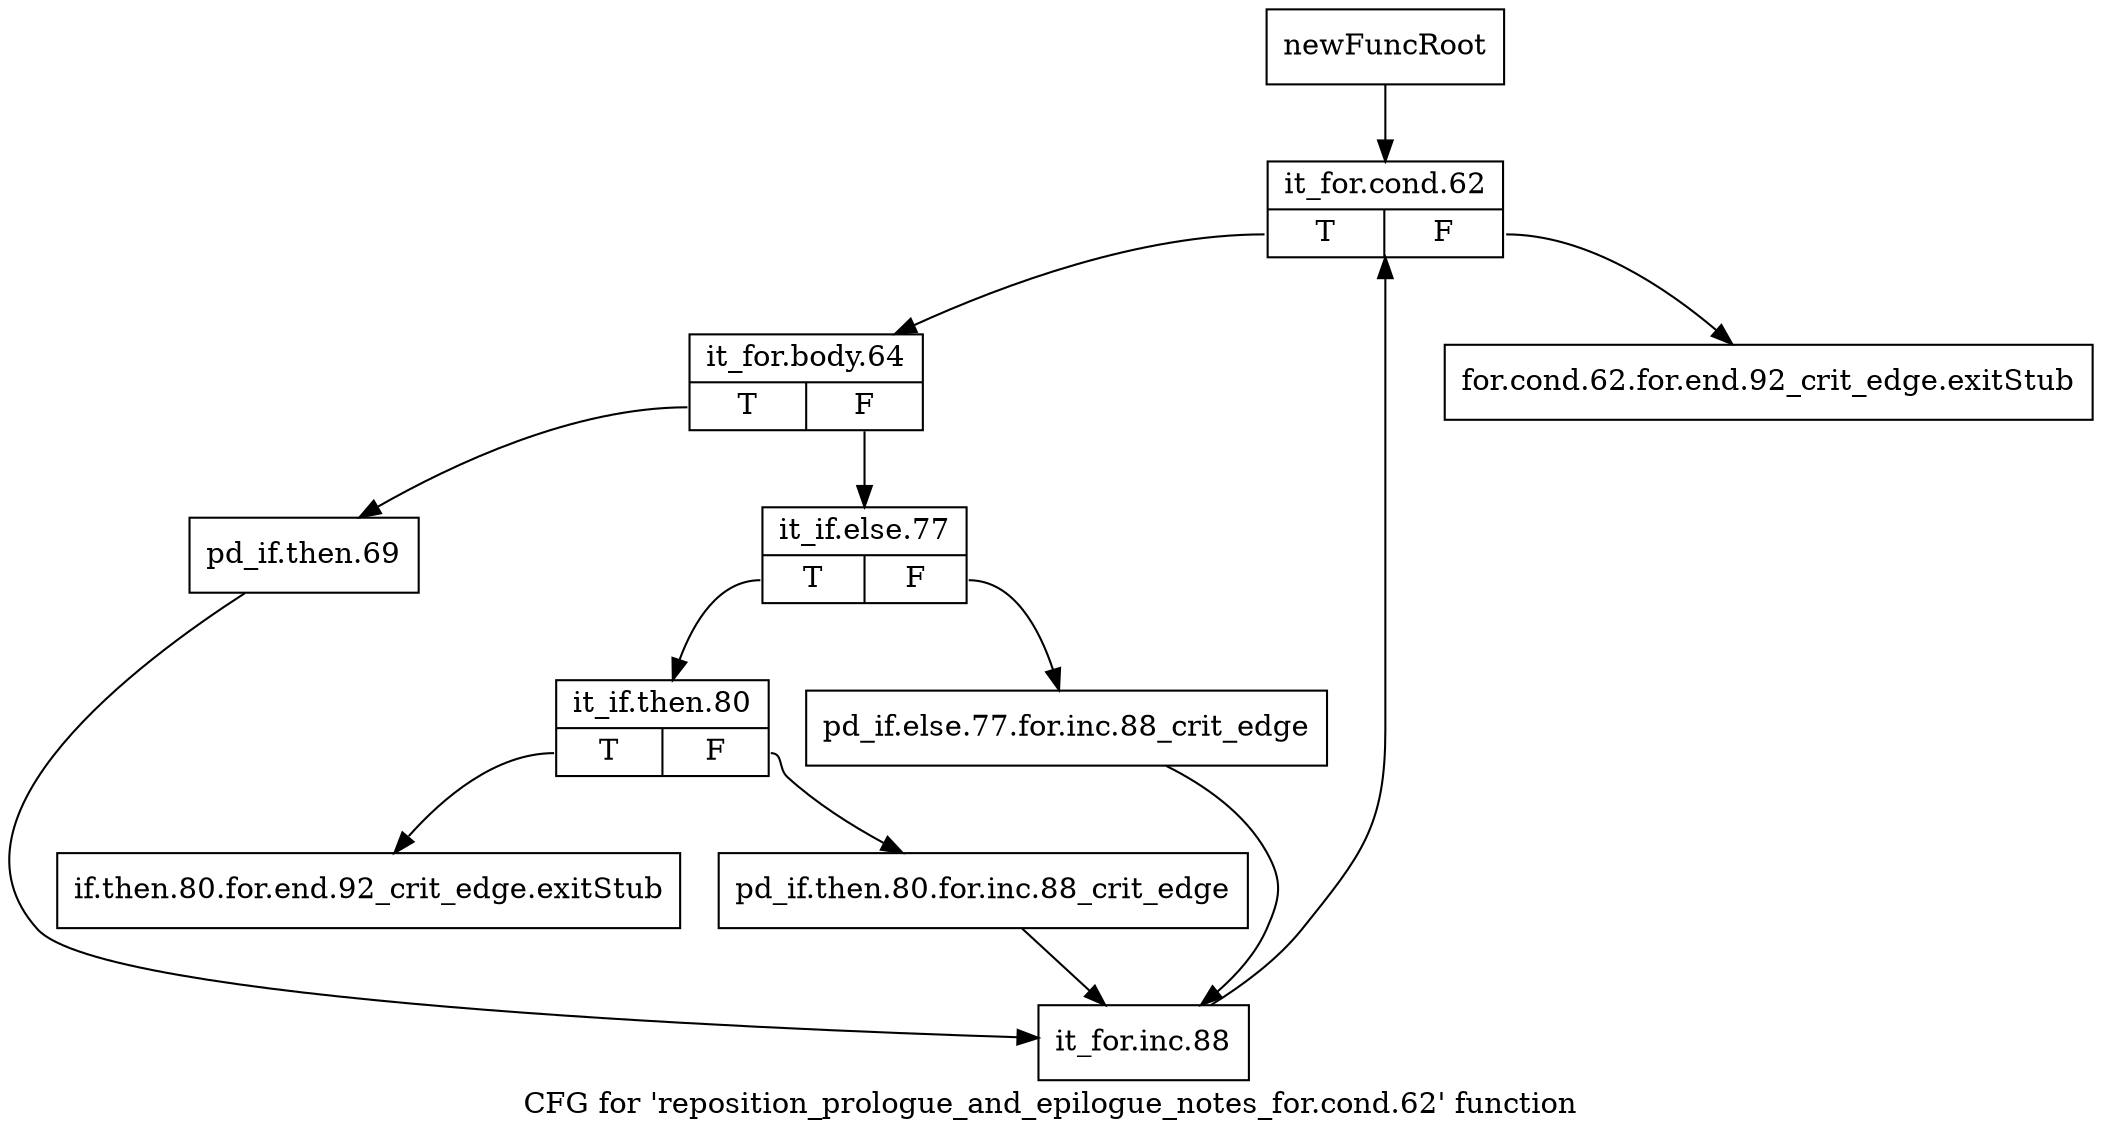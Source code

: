 digraph "CFG for 'reposition_prologue_and_epilogue_notes_for.cond.62' function" {
	label="CFG for 'reposition_prologue_and_epilogue_notes_for.cond.62' function";

	Node0xb0679e0 [shape=record,label="{newFuncRoot}"];
	Node0xb0679e0 -> Node0xb06c560;
	Node0xb06c4c0 [shape=record,label="{for.cond.62.for.end.92_crit_edge.exitStub}"];
	Node0xb06c510 [shape=record,label="{if.then.80.for.end.92_crit_edge.exitStub}"];
	Node0xb06c560 [shape=record,label="{it_for.cond.62|{<s0>T|<s1>F}}"];
	Node0xb06c560:s0 -> Node0xb06c5b0;
	Node0xb06c560:s1 -> Node0xb06c4c0;
	Node0xb06c5b0 [shape=record,label="{it_for.body.64|{<s0>T|<s1>F}}"];
	Node0xb06c5b0:s0 -> Node0xb06c740;
	Node0xb06c5b0:s1 -> Node0xb06c600;
	Node0xb06c600 [shape=record,label="{it_if.else.77|{<s0>T|<s1>F}}"];
	Node0xb06c600:s0 -> Node0xb06c6a0;
	Node0xb06c600:s1 -> Node0xb06c650;
	Node0xb06c650 [shape=record,label="{pd_if.else.77.for.inc.88_crit_edge}"];
	Node0xb06c650 -> Node0xb06c790;
	Node0xb06c6a0 [shape=record,label="{it_if.then.80|{<s0>T|<s1>F}}"];
	Node0xb06c6a0:s0 -> Node0xb06c510;
	Node0xb06c6a0:s1 -> Node0xb06c6f0;
	Node0xb06c6f0 [shape=record,label="{pd_if.then.80.for.inc.88_crit_edge}"];
	Node0xb06c6f0 -> Node0xb06c790;
	Node0xb06c740 [shape=record,label="{pd_if.then.69}"];
	Node0xb06c740 -> Node0xb06c790;
	Node0xb06c790 [shape=record,label="{it_for.inc.88}"];
	Node0xb06c790 -> Node0xb06c560;
}
